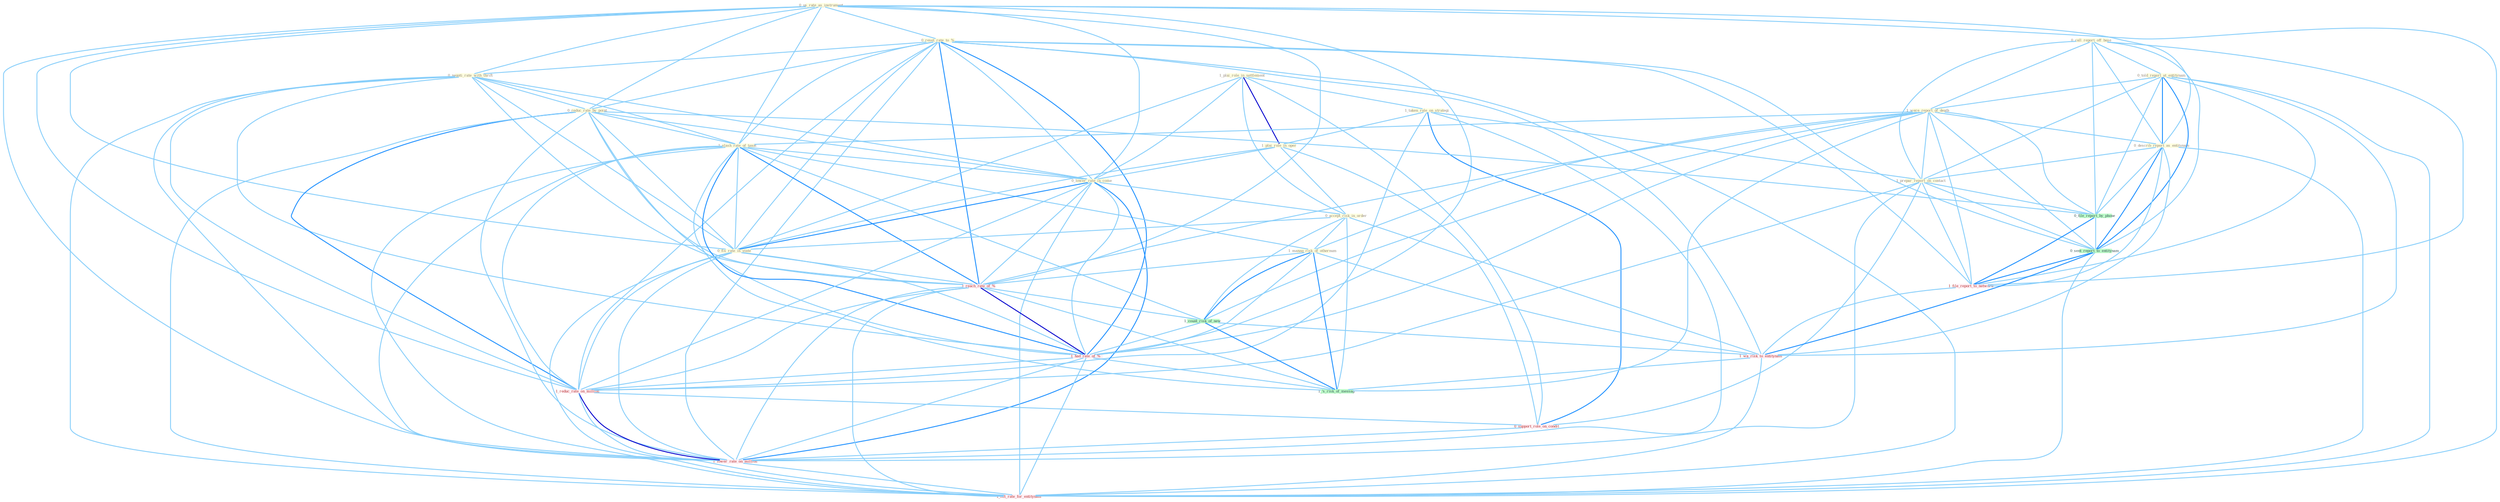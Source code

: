 Graph G{ 
    node
    [shape=polygon,style=filled,width=.5,height=.06,color="#BDFCC9",fixedsize=true,fontsize=4,
    fontcolor="#2f4f4f"];
    {node
    [color="#ffffe0", fontcolor="#8b7d6b"] "0_us_rate_as_instrument " "0_reset_rate_to_% " "1_plai_role_in_settlement " "0_negoti_rate_with_thrift " "0_call_report_off_base " "1_taken_role_on_strategi " "0_told_report_at_entitynam " "1_were_report_of_death " "1_plai_role_in_oper " "0_reduc_rate_by_point " "0_describ_report_as_entitynam " "1_slash_rate_of_taxat " "0_lower_rate_in_come " "0_accept_risk_in_order " "1_prepar_report_on_contact " "1_manag_risk_of_othernum " "0_fix_rate_in_state "}
{node [color="#fff0f5", fontcolor="#b22222"] "1_reach_rate_of_% " "1_had_rate_of_% " "1_file_report_to_network " "1_reduc_rate_on_million " "1_wa_risk_to_entitynam " "0_support_role_on_condit " "1_lower_rate_on_million " "1_lift_rate_for_entitynam "}
edge [color="#B0E2FF"];

	"0_us_rate_as_instrument " -- "0_reset_rate_to_% " [w="1", color="#87cefa" ];
	"0_us_rate_as_instrument " -- "0_negoti_rate_with_thrift " [w="1", color="#87cefa" ];
	"0_us_rate_as_instrument " -- "0_reduc_rate_by_point " [w="1", color="#87cefa" ];
	"0_us_rate_as_instrument " -- "0_describ_report_as_entitynam " [w="1", color="#87cefa" ];
	"0_us_rate_as_instrument " -- "1_slash_rate_of_taxat " [w="1", color="#87cefa" ];
	"0_us_rate_as_instrument " -- "0_lower_rate_in_come " [w="1", color="#87cefa" ];
	"0_us_rate_as_instrument " -- "0_fix_rate_in_state " [w="1", color="#87cefa" ];
	"0_us_rate_as_instrument " -- "1_reach_rate_of_% " [w="1", color="#87cefa" ];
	"0_us_rate_as_instrument " -- "1_had_rate_of_% " [w="1", color="#87cefa" ];
	"0_us_rate_as_instrument " -- "1_reduc_rate_on_million " [w="1", color="#87cefa" ];
	"0_us_rate_as_instrument " -- "1_lower_rate_on_million " [w="1", color="#87cefa" ];
	"0_us_rate_as_instrument " -- "1_lift_rate_for_entitynam " [w="1", color="#87cefa" ];
	"0_reset_rate_to_% " -- "0_negoti_rate_with_thrift " [w="1", color="#87cefa" ];
	"0_reset_rate_to_% " -- "0_reduc_rate_by_point " [w="1", color="#87cefa" ];
	"0_reset_rate_to_% " -- "1_slash_rate_of_taxat " [w="1", color="#87cefa" ];
	"0_reset_rate_to_% " -- "0_lower_rate_in_come " [w="1", color="#87cefa" ];
	"0_reset_rate_to_% " -- "0_fix_rate_in_state " [w="1", color="#87cefa" ];
	"0_reset_rate_to_% " -- "1_reach_rate_of_% " [w="2", color="#1e90ff" , len=0.8];
	"0_reset_rate_to_% " -- "1_had_rate_of_% " [w="2", color="#1e90ff" , len=0.8];
	"0_reset_rate_to_% " -- "0_sent_report_to_entitynam " [w="1", color="#87cefa" ];
	"0_reset_rate_to_% " -- "1_file_report_to_network " [w="1", color="#87cefa" ];
	"0_reset_rate_to_% " -- "1_reduc_rate_on_million " [w="1", color="#87cefa" ];
	"0_reset_rate_to_% " -- "1_wa_risk_to_entitynam " [w="1", color="#87cefa" ];
	"0_reset_rate_to_% " -- "1_lower_rate_on_million " [w="1", color="#87cefa" ];
	"0_reset_rate_to_% " -- "1_lift_rate_for_entitynam " [w="1", color="#87cefa" ];
	"1_plai_role_in_settlement " -- "1_taken_role_on_strategi " [w="1", color="#87cefa" ];
	"1_plai_role_in_settlement " -- "1_plai_role_in_oper " [w="3", color="#0000cd" , len=0.6];
	"1_plai_role_in_settlement " -- "0_lower_rate_in_come " [w="1", color="#87cefa" ];
	"1_plai_role_in_settlement " -- "0_accept_risk_in_order " [w="1", color="#87cefa" ];
	"1_plai_role_in_settlement " -- "0_fix_rate_in_state " [w="1", color="#87cefa" ];
	"1_plai_role_in_settlement " -- "0_support_role_on_condit " [w="1", color="#87cefa" ];
	"0_negoti_rate_with_thrift " -- "0_reduc_rate_by_point " [w="1", color="#87cefa" ];
	"0_negoti_rate_with_thrift " -- "1_slash_rate_of_taxat " [w="1", color="#87cefa" ];
	"0_negoti_rate_with_thrift " -- "0_lower_rate_in_come " [w="1", color="#87cefa" ];
	"0_negoti_rate_with_thrift " -- "0_fix_rate_in_state " [w="1", color="#87cefa" ];
	"0_negoti_rate_with_thrift " -- "1_reach_rate_of_% " [w="1", color="#87cefa" ];
	"0_negoti_rate_with_thrift " -- "1_had_rate_of_% " [w="1", color="#87cefa" ];
	"0_negoti_rate_with_thrift " -- "1_reduc_rate_on_million " [w="1", color="#87cefa" ];
	"0_negoti_rate_with_thrift " -- "1_lower_rate_on_million " [w="1", color="#87cefa" ];
	"0_negoti_rate_with_thrift " -- "1_lift_rate_for_entitynam " [w="1", color="#87cefa" ];
	"0_call_report_off_base " -- "0_told_report_at_entitynam " [w="1", color="#87cefa" ];
	"0_call_report_off_base " -- "1_were_report_of_death " [w="1", color="#87cefa" ];
	"0_call_report_off_base " -- "0_describ_report_as_entitynam " [w="1", color="#87cefa" ];
	"0_call_report_off_base " -- "1_prepar_report_on_contact " [w="1", color="#87cefa" ];
	"0_call_report_off_base " -- "0_file_report_by_phone " [w="1", color="#87cefa" ];
	"0_call_report_off_base " -- "0_sent_report_to_entitynam " [w="1", color="#87cefa" ];
	"0_call_report_off_base " -- "1_file_report_to_network " [w="1", color="#87cefa" ];
	"1_taken_role_on_strategi " -- "1_plai_role_in_oper " [w="1", color="#87cefa" ];
	"1_taken_role_on_strategi " -- "1_prepar_report_on_contact " [w="1", color="#87cefa" ];
	"1_taken_role_on_strategi " -- "1_reduc_rate_on_million " [w="1", color="#87cefa" ];
	"1_taken_role_on_strategi " -- "0_support_role_on_condit " [w="2", color="#1e90ff" , len=0.8];
	"1_taken_role_on_strategi " -- "1_lower_rate_on_million " [w="1", color="#87cefa" ];
	"0_told_report_at_entitynam " -- "1_were_report_of_death " [w="1", color="#87cefa" ];
	"0_told_report_at_entitynam " -- "0_describ_report_as_entitynam " [w="2", color="#1e90ff" , len=0.8];
	"0_told_report_at_entitynam " -- "1_prepar_report_on_contact " [w="1", color="#87cefa" ];
	"0_told_report_at_entitynam " -- "0_file_report_by_phone " [w="1", color="#87cefa" ];
	"0_told_report_at_entitynam " -- "0_sent_report_to_entitynam " [w="2", color="#1e90ff" , len=0.8];
	"0_told_report_at_entitynam " -- "1_file_report_to_network " [w="1", color="#87cefa" ];
	"0_told_report_at_entitynam " -- "1_wa_risk_to_entitynam " [w="1", color="#87cefa" ];
	"0_told_report_at_entitynam " -- "1_lift_rate_for_entitynam " [w="1", color="#87cefa" ];
	"1_were_report_of_death " -- "0_describ_report_as_entitynam " [w="1", color="#87cefa" ];
	"1_were_report_of_death " -- "1_slash_rate_of_taxat " [w="1", color="#87cefa" ];
	"1_were_report_of_death " -- "1_prepar_report_on_contact " [w="1", color="#87cefa" ];
	"1_were_report_of_death " -- "1_manag_risk_of_othernum " [w="1", color="#87cefa" ];
	"1_were_report_of_death " -- "1_reach_rate_of_% " [w="1", color="#87cefa" ];
	"1_were_report_of_death " -- "0_file_report_by_phone " [w="1", color="#87cefa" ];
	"1_were_report_of_death " -- "1_count_risk_of_new " [w="1", color="#87cefa" ];
	"1_were_report_of_death " -- "1_had_rate_of_% " [w="1", color="#87cefa" ];
	"1_were_report_of_death " -- "0_sent_report_to_entitynam " [w="1", color="#87cefa" ];
	"1_were_report_of_death " -- "1_file_report_to_network " [w="1", color="#87cefa" ];
	"1_were_report_of_death " -- "1_'s_risk_of_messag " [w="1", color="#87cefa" ];
	"1_plai_role_in_oper " -- "0_lower_rate_in_come " [w="1", color="#87cefa" ];
	"1_plai_role_in_oper " -- "0_accept_risk_in_order " [w="1", color="#87cefa" ];
	"1_plai_role_in_oper " -- "0_fix_rate_in_state " [w="1", color="#87cefa" ];
	"1_plai_role_in_oper " -- "0_support_role_on_condit " [w="1", color="#87cefa" ];
	"0_reduc_rate_by_point " -- "1_slash_rate_of_taxat " [w="1", color="#87cefa" ];
	"0_reduc_rate_by_point " -- "0_lower_rate_in_come " [w="1", color="#87cefa" ];
	"0_reduc_rate_by_point " -- "0_fix_rate_in_state " [w="1", color="#87cefa" ];
	"0_reduc_rate_by_point " -- "1_reach_rate_of_% " [w="1", color="#87cefa" ];
	"0_reduc_rate_by_point " -- "0_file_report_by_phone " [w="1", color="#87cefa" ];
	"0_reduc_rate_by_point " -- "1_had_rate_of_% " [w="1", color="#87cefa" ];
	"0_reduc_rate_by_point " -- "1_reduc_rate_on_million " [w="2", color="#1e90ff" , len=0.8];
	"0_reduc_rate_by_point " -- "1_lower_rate_on_million " [w="1", color="#87cefa" ];
	"0_reduc_rate_by_point " -- "1_lift_rate_for_entitynam " [w="1", color="#87cefa" ];
	"0_describ_report_as_entitynam " -- "1_prepar_report_on_contact " [w="1", color="#87cefa" ];
	"0_describ_report_as_entitynam " -- "0_file_report_by_phone " [w="1", color="#87cefa" ];
	"0_describ_report_as_entitynam " -- "0_sent_report_to_entitynam " [w="2", color="#1e90ff" , len=0.8];
	"0_describ_report_as_entitynam " -- "1_file_report_to_network " [w="1", color="#87cefa" ];
	"0_describ_report_as_entitynam " -- "1_wa_risk_to_entitynam " [w="1", color="#87cefa" ];
	"0_describ_report_as_entitynam " -- "1_lift_rate_for_entitynam " [w="1", color="#87cefa" ];
	"1_slash_rate_of_taxat " -- "0_lower_rate_in_come " [w="1", color="#87cefa" ];
	"1_slash_rate_of_taxat " -- "1_manag_risk_of_othernum " [w="1", color="#87cefa" ];
	"1_slash_rate_of_taxat " -- "0_fix_rate_in_state " [w="1", color="#87cefa" ];
	"1_slash_rate_of_taxat " -- "1_reach_rate_of_% " [w="2", color="#1e90ff" , len=0.8];
	"1_slash_rate_of_taxat " -- "1_count_risk_of_new " [w="1", color="#87cefa" ];
	"1_slash_rate_of_taxat " -- "1_had_rate_of_% " [w="2", color="#1e90ff" , len=0.8];
	"1_slash_rate_of_taxat " -- "1_reduc_rate_on_million " [w="1", color="#87cefa" ];
	"1_slash_rate_of_taxat " -- "1_'s_risk_of_messag " [w="1", color="#87cefa" ];
	"1_slash_rate_of_taxat " -- "1_lower_rate_on_million " [w="1", color="#87cefa" ];
	"1_slash_rate_of_taxat " -- "1_lift_rate_for_entitynam " [w="1", color="#87cefa" ];
	"0_lower_rate_in_come " -- "0_accept_risk_in_order " [w="1", color="#87cefa" ];
	"0_lower_rate_in_come " -- "0_fix_rate_in_state " [w="2", color="#1e90ff" , len=0.8];
	"0_lower_rate_in_come " -- "1_reach_rate_of_% " [w="1", color="#87cefa" ];
	"0_lower_rate_in_come " -- "1_had_rate_of_% " [w="1", color="#87cefa" ];
	"0_lower_rate_in_come " -- "1_reduc_rate_on_million " [w="1", color="#87cefa" ];
	"0_lower_rate_in_come " -- "1_lower_rate_on_million " [w="2", color="#1e90ff" , len=0.8];
	"0_lower_rate_in_come " -- "1_lift_rate_for_entitynam " [w="1", color="#87cefa" ];
	"0_accept_risk_in_order " -- "1_manag_risk_of_othernum " [w="1", color="#87cefa" ];
	"0_accept_risk_in_order " -- "0_fix_rate_in_state " [w="1", color="#87cefa" ];
	"0_accept_risk_in_order " -- "1_count_risk_of_new " [w="1", color="#87cefa" ];
	"0_accept_risk_in_order " -- "1_wa_risk_to_entitynam " [w="1", color="#87cefa" ];
	"0_accept_risk_in_order " -- "1_'s_risk_of_messag " [w="1", color="#87cefa" ];
	"1_prepar_report_on_contact " -- "0_file_report_by_phone " [w="1", color="#87cefa" ];
	"1_prepar_report_on_contact " -- "0_sent_report_to_entitynam " [w="1", color="#87cefa" ];
	"1_prepar_report_on_contact " -- "1_file_report_to_network " [w="1", color="#87cefa" ];
	"1_prepar_report_on_contact " -- "1_reduc_rate_on_million " [w="1", color="#87cefa" ];
	"1_prepar_report_on_contact " -- "0_support_role_on_condit " [w="1", color="#87cefa" ];
	"1_prepar_report_on_contact " -- "1_lower_rate_on_million " [w="1", color="#87cefa" ];
	"1_manag_risk_of_othernum " -- "1_reach_rate_of_% " [w="1", color="#87cefa" ];
	"1_manag_risk_of_othernum " -- "1_count_risk_of_new " [w="2", color="#1e90ff" , len=0.8];
	"1_manag_risk_of_othernum " -- "1_had_rate_of_% " [w="1", color="#87cefa" ];
	"1_manag_risk_of_othernum " -- "1_wa_risk_to_entitynam " [w="1", color="#87cefa" ];
	"1_manag_risk_of_othernum " -- "1_'s_risk_of_messag " [w="2", color="#1e90ff" , len=0.8];
	"0_fix_rate_in_state " -- "1_reach_rate_of_% " [w="1", color="#87cefa" ];
	"0_fix_rate_in_state " -- "1_had_rate_of_% " [w="1", color="#87cefa" ];
	"0_fix_rate_in_state " -- "1_reduc_rate_on_million " [w="1", color="#87cefa" ];
	"0_fix_rate_in_state " -- "1_lower_rate_on_million " [w="1", color="#87cefa" ];
	"0_fix_rate_in_state " -- "1_lift_rate_for_entitynam " [w="1", color="#87cefa" ];
	"1_reach_rate_of_% " -- "1_count_risk_of_new " [w="1", color="#87cefa" ];
	"1_reach_rate_of_% " -- "1_had_rate_of_% " [w="3", color="#0000cd" , len=0.6];
	"1_reach_rate_of_% " -- "1_reduc_rate_on_million " [w="1", color="#87cefa" ];
	"1_reach_rate_of_% " -- "1_'s_risk_of_messag " [w="1", color="#87cefa" ];
	"1_reach_rate_of_% " -- "1_lower_rate_on_million " [w="1", color="#87cefa" ];
	"1_reach_rate_of_% " -- "1_lift_rate_for_entitynam " [w="1", color="#87cefa" ];
	"0_file_report_by_phone " -- "0_sent_report_to_entitynam " [w="1", color="#87cefa" ];
	"0_file_report_by_phone " -- "1_file_report_to_network " [w="2", color="#1e90ff" , len=0.8];
	"1_count_risk_of_new " -- "1_had_rate_of_% " [w="1", color="#87cefa" ];
	"1_count_risk_of_new " -- "1_wa_risk_to_entitynam " [w="1", color="#87cefa" ];
	"1_count_risk_of_new " -- "1_'s_risk_of_messag " [w="2", color="#1e90ff" , len=0.8];
	"1_had_rate_of_% " -- "1_reduc_rate_on_million " [w="1", color="#87cefa" ];
	"1_had_rate_of_% " -- "1_'s_risk_of_messag " [w="1", color="#87cefa" ];
	"1_had_rate_of_% " -- "1_lower_rate_on_million " [w="1", color="#87cefa" ];
	"1_had_rate_of_% " -- "1_lift_rate_for_entitynam " [w="1", color="#87cefa" ];
	"0_sent_report_to_entitynam " -- "1_file_report_to_network " [w="2", color="#1e90ff" , len=0.8];
	"0_sent_report_to_entitynam " -- "1_wa_risk_to_entitynam " [w="2", color="#1e90ff" , len=0.8];
	"0_sent_report_to_entitynam " -- "1_lift_rate_for_entitynam " [w="1", color="#87cefa" ];
	"1_file_report_to_network " -- "1_wa_risk_to_entitynam " [w="1", color="#87cefa" ];
	"1_reduc_rate_on_million " -- "0_support_role_on_condit " [w="1", color="#87cefa" ];
	"1_reduc_rate_on_million " -- "1_lower_rate_on_million " [w="3", color="#0000cd" , len=0.6];
	"1_reduc_rate_on_million " -- "1_lift_rate_for_entitynam " [w="1", color="#87cefa" ];
	"1_wa_risk_to_entitynam " -- "1_'s_risk_of_messag " [w="1", color="#87cefa" ];
	"1_wa_risk_to_entitynam " -- "1_lift_rate_for_entitynam " [w="1", color="#87cefa" ];
	"0_support_role_on_condit " -- "1_lower_rate_on_million " [w="1", color="#87cefa" ];
	"1_lower_rate_on_million " -- "1_lift_rate_for_entitynam " [w="1", color="#87cefa" ];
}